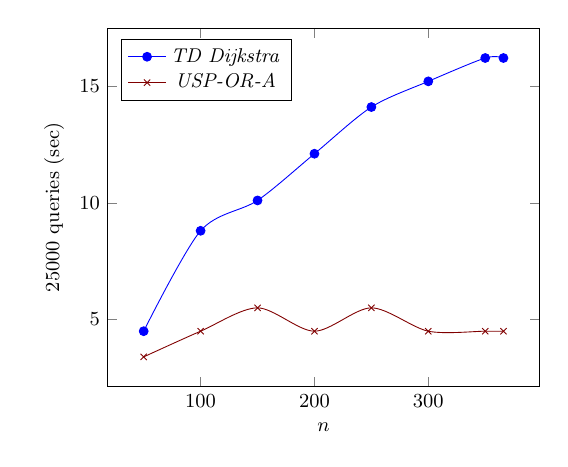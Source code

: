 \tikzstyle{textstyle}=[font=\fontsize{9}{9}\selectfont]
\begin{tikzpicture}[textstyle, scale=0.8]
    \begin{axis}[
        xlabel={$n$},
        ylabel={$25000$ queries (sec)},
		legend pos=north west
        ]
        
    \addplot[smooth,mark=*,color=blue] plot coordinates {
		(50,4.5)
		(100,8.8)
		(150,10.1)
		(200,12.1)
		(250,14.1)
		(300,15.2)
		(350,16.2)
		(366,16.2)
    };
    \addlegendentry{\textit{TD Dijkstra}}
    
    \addplot[smooth,mark=x,color=black!50!red] plot coordinates {
		(50,3.4)
		(100,4.5)
		(150,5.5)
		(200,4.5)
		(250,5.5)
		(300,4.5)
		(350,4.5)
		(366,4.5)
    };
    \addlegendentry{\textit{USP-OR-A}}
    
    \end{axis}
\end{tikzpicture}
